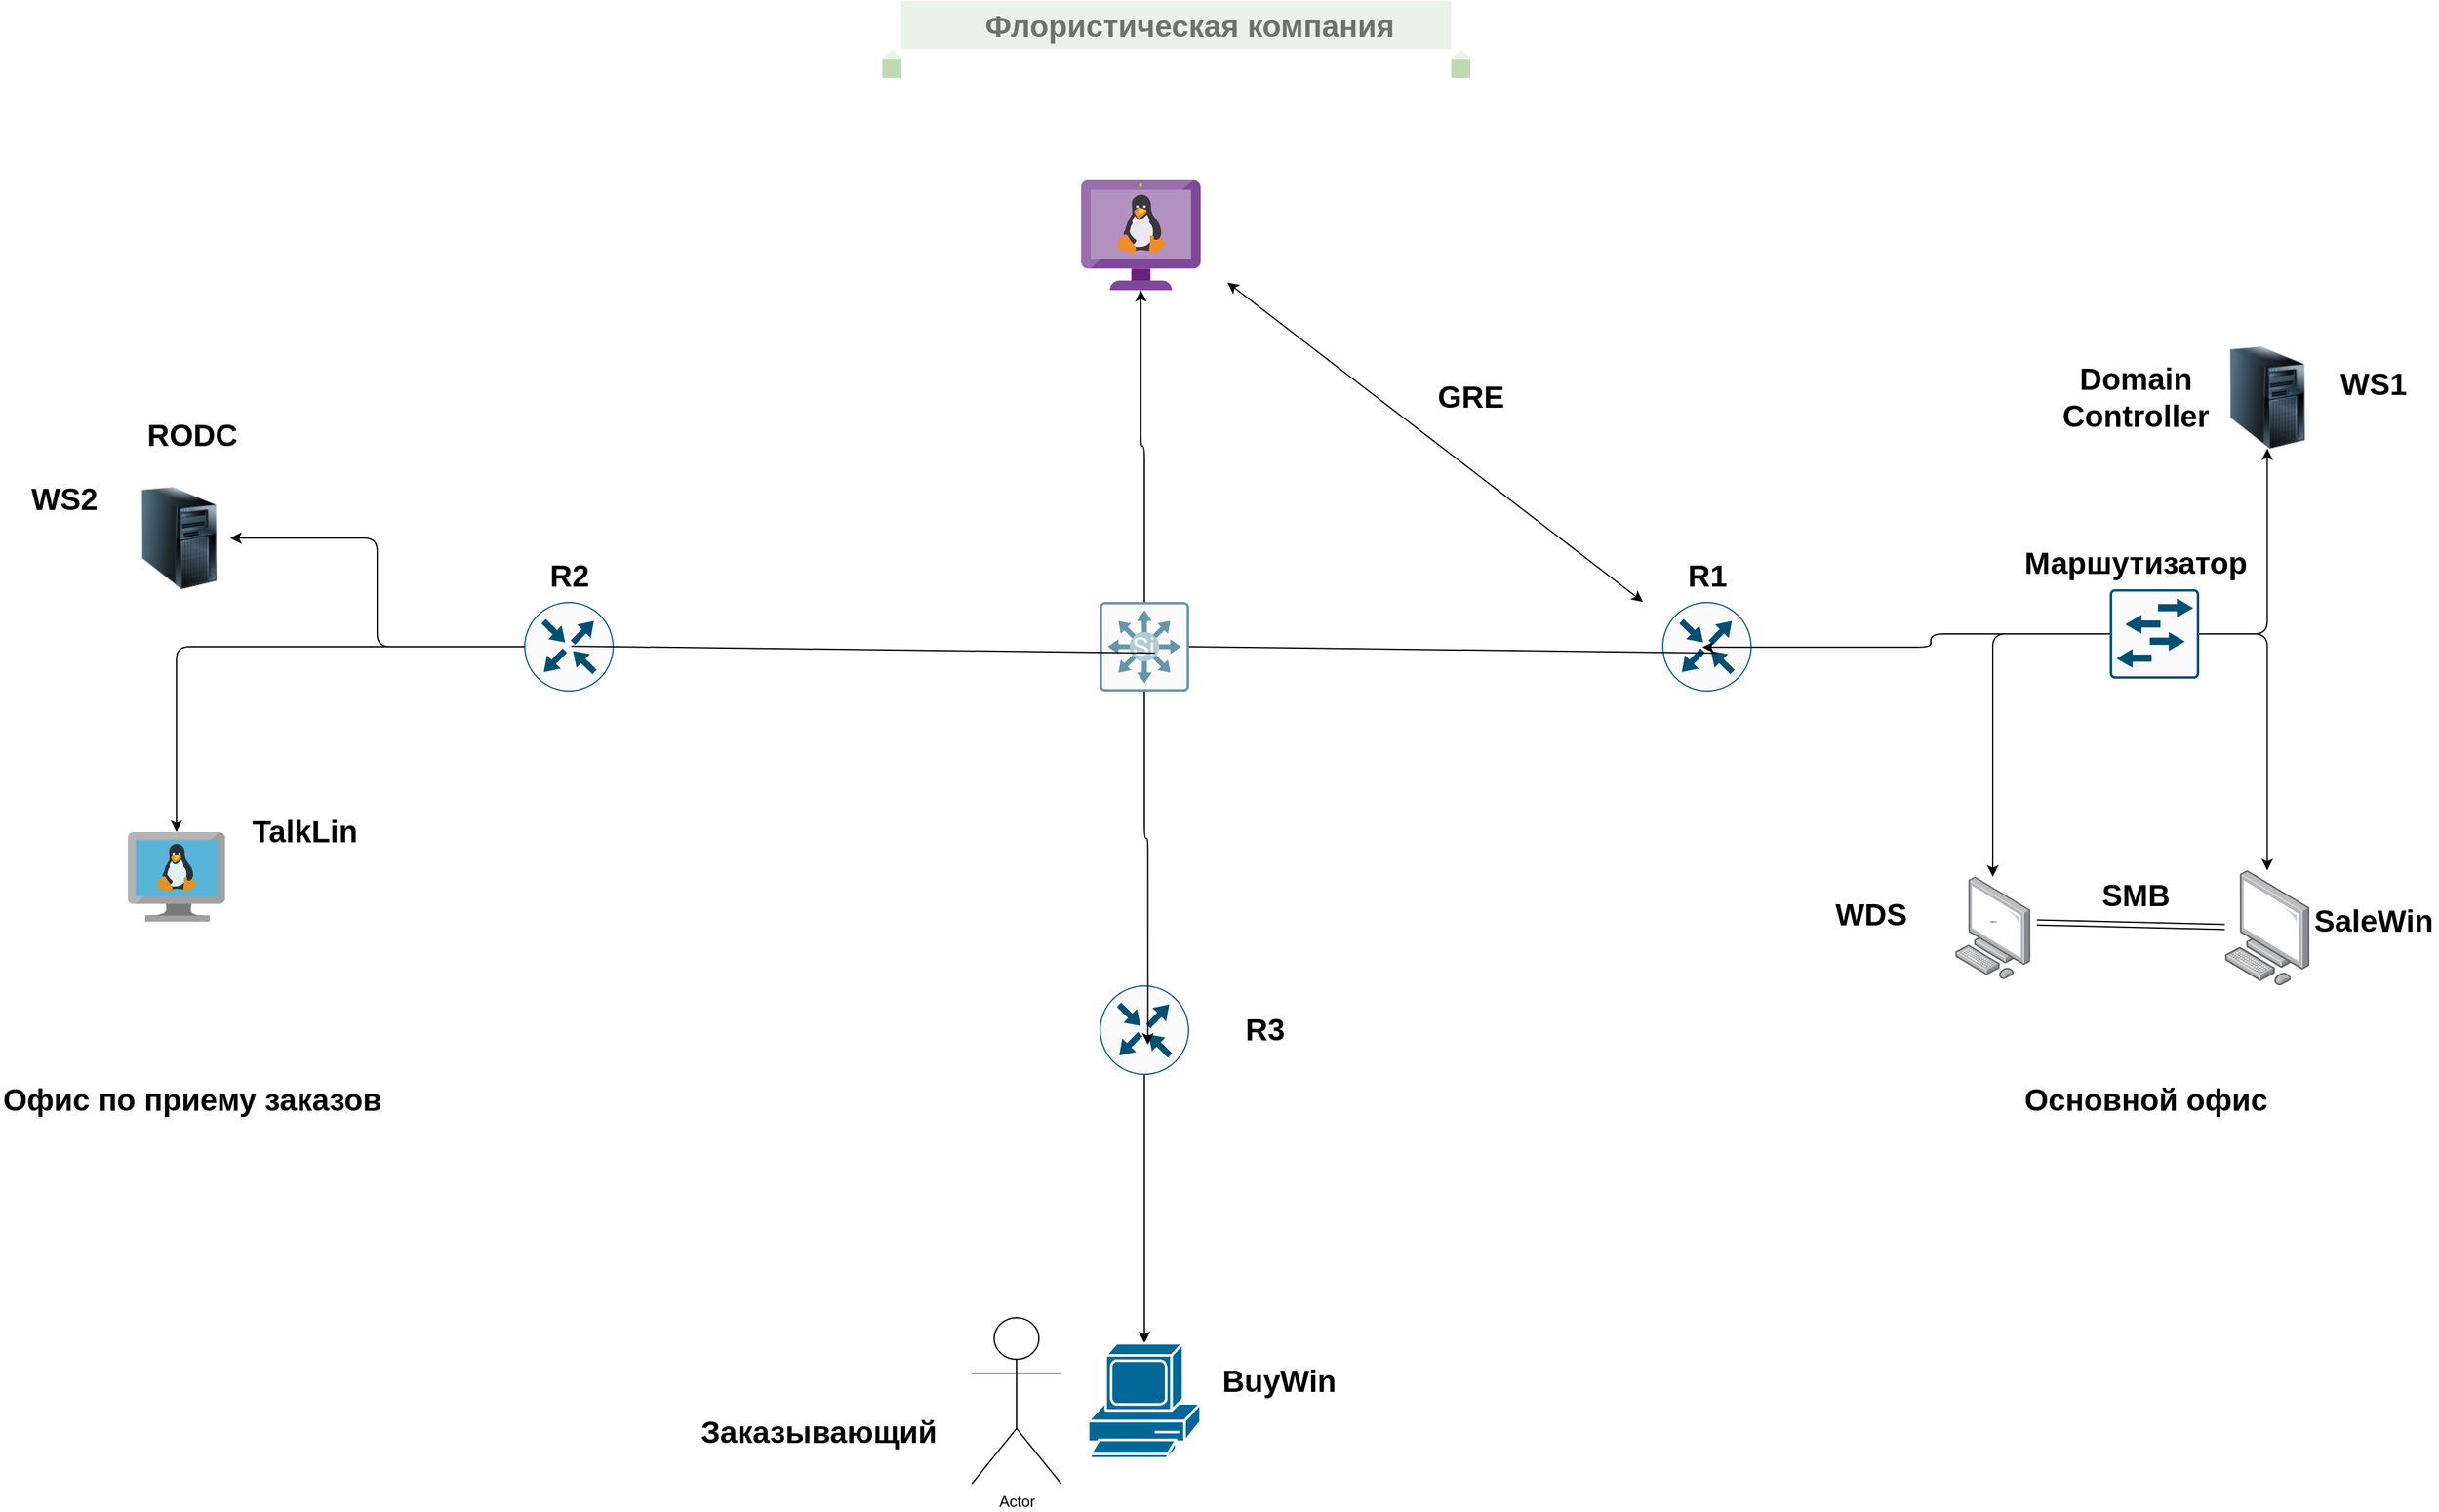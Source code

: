 <mxfile version="16.2.2" type="github">
  <diagram id="sibpOFg5A9fCZCPq-N_O" name="Page-1">
    <mxGraphModel dx="2844" dy="1562" grid="1" gridSize="20" guides="1" tooltips="1" connect="1" arrows="1" fold="1" page="1" pageScale="1" pageWidth="1920" pageHeight="1200" math="0" shadow="0">
      <root>
        <mxCell id="0" />
        <mxCell id="1" parent="0" />
        <mxCell id="qW97mtMqP5ZZPKN90ejD-1" value="" style="sketch=0;points=[[0.5,0,0],[1,0.5,0],[0.5,1,0],[0,0.5,0],[0.145,0.145,0],[0.856,0.145,0],[0.855,0.856,0],[0.145,0.855,0]];verticalLabelPosition=bottom;html=1;verticalAlign=top;aspect=fixed;align=center;pointerEvents=1;shape=mxgraph.cisco19.rect;prIcon=router;fillColor=#FAFAFA;strokeColor=#005073;rounded=0;" vertex="1" parent="1">
          <mxGeometry x="1307" y="470" width="70" height="70" as="geometry" />
        </mxCell>
        <mxCell id="qW97mtMqP5ZZPKN90ejD-40" style="edgeStyle=orthogonalEdgeStyle;curved=0;rounded=1;sketch=0;orthogonalLoop=1;jettySize=auto;html=1;entryX=1;entryY=0.5;entryDx=0;entryDy=0;" edge="1" parent="1" source="qW97mtMqP5ZZPKN90ejD-2" target="qW97mtMqP5ZZPKN90ejD-15">
          <mxGeometry relative="1" as="geometry" />
        </mxCell>
        <mxCell id="qW97mtMqP5ZZPKN90ejD-41" style="edgeStyle=orthogonalEdgeStyle;curved=0;rounded=1;sketch=0;orthogonalLoop=1;jettySize=auto;html=1;" edge="1" parent="1" source="qW97mtMqP5ZZPKN90ejD-2" target="qW97mtMqP5ZZPKN90ejD-22">
          <mxGeometry relative="1" as="geometry" />
        </mxCell>
        <mxCell id="qW97mtMqP5ZZPKN90ejD-2" value="" style="sketch=0;points=[[0.5,0,0],[1,0.5,0],[0.5,1,0],[0,0.5,0],[0.145,0.145,0],[0.856,0.145,0],[0.855,0.856,0],[0.145,0.855,0]];verticalLabelPosition=bottom;html=1;verticalAlign=top;aspect=fixed;align=center;pointerEvents=1;shape=mxgraph.cisco19.rect;prIcon=router;fillColor=#FAFAFA;strokeColor=#005073;rounded=0;" vertex="1" parent="1">
          <mxGeometry x="417" y="470" width="70" height="70" as="geometry" />
        </mxCell>
        <mxCell id="qW97mtMqP5ZZPKN90ejD-44" style="edgeStyle=orthogonalEdgeStyle;curved=0;rounded=1;sketch=0;orthogonalLoop=1;jettySize=auto;html=1;" edge="1" parent="1" source="qW97mtMqP5ZZPKN90ejD-4" target="qW97mtMqP5ZZPKN90ejD-43">
          <mxGeometry relative="1" as="geometry" />
        </mxCell>
        <mxCell id="qW97mtMqP5ZZPKN90ejD-4" value="" style="sketch=0;points=[[0.5,0,0],[1,0.5,0],[0.5,1,0],[0,0.5,0],[0.145,0.145,0],[0.856,0.145,0],[0.855,0.856,0],[0.145,0.855,0]];verticalLabelPosition=bottom;html=1;verticalAlign=top;aspect=fixed;align=center;pointerEvents=1;shape=mxgraph.cisco19.rect;prIcon=router;fillColor=#FAFAFA;strokeColor=#005073;rounded=0;" vertex="1" parent="1">
          <mxGeometry x="867" y="770" width="70" height="70" as="geometry" />
        </mxCell>
        <mxCell id="qW97mtMqP5ZZPKN90ejD-14" value="" style="image;html=1;image=img/lib/clip_art/computers/Server_Tower_128x128.png;rounded=0;sketch=0;" vertex="1" parent="1">
          <mxGeometry x="1735.2" y="270" width="90" height="80" as="geometry" />
        </mxCell>
        <mxCell id="qW97mtMqP5ZZPKN90ejD-15" value="" style="image;html=1;image=img/lib/clip_art/computers/Server_Tower_128x128.png;rounded=0;sketch=0;" vertex="1" parent="1">
          <mxGeometry x="107" y="380" width="80" height="80" as="geometry" />
        </mxCell>
        <mxCell id="qW97mtMqP5ZZPKN90ejD-16" value="" style="points=[];aspect=fixed;html=1;align=center;shadow=0;dashed=0;image;image=img/lib/allied_telesis/computer_and_terminals/Personal_Computer.svg;rounded=0;sketch=0;" vertex="1" parent="1">
          <mxGeometry x="1747" y="680" width="66.41" height="90" as="geometry" />
        </mxCell>
        <mxCell id="qW97mtMqP5ZZPKN90ejD-18" value="" style="endArrow=none;html=1;rounded=1;sketch=0;curved=0;entryX=0.617;entryY=0.571;entryDx=0;entryDy=0;entryPerimeter=0;exitX=0.526;exitY=0.494;exitDx=0;exitDy=0;exitPerimeter=0;startArrow=none;" edge="1" parent="1" source="qW97mtMqP5ZZPKN90ejD-76" target="qW97mtMqP5ZZPKN90ejD-1">
          <mxGeometry width="50" height="50" relative="1" as="geometry">
            <mxPoint x="907" y="580" as="sourcePoint" />
            <mxPoint x="957" y="530" as="targetPoint" />
          </mxGeometry>
        </mxCell>
        <mxCell id="qW97mtMqP5ZZPKN90ejD-19" value="" style="points=[];aspect=fixed;html=1;align=center;shadow=0;dashed=0;image;image=img/lib/allied_telesis/computer_and_terminals/Personal_Computer.svg;rounded=0;sketch=0;" vertex="1" parent="1">
          <mxGeometry x="1536.03" y="685" width="59.03" height="80" as="geometry" />
        </mxCell>
        <mxCell id="qW97mtMqP5ZZPKN90ejD-22" value="" style="sketch=0;aspect=fixed;html=1;points=[];align=center;image;fontSize=12;image=img/lib/mscae/VM_Linux.svg;rounded=0;" vertex="1" parent="1">
          <mxGeometry x="107" y="650" width="76.09" height="70" as="geometry" />
        </mxCell>
        <mxCell id="qW97mtMqP5ZZPKN90ejD-33" style="edgeStyle=orthogonalEdgeStyle;curved=0;rounded=1;sketch=0;orthogonalLoop=1;jettySize=auto;html=1;entryX=0.448;entryY=0.506;entryDx=0;entryDy=0;entryPerimeter=0;" edge="1" parent="1" source="qW97mtMqP5ZZPKN90ejD-23" target="qW97mtMqP5ZZPKN90ejD-1">
          <mxGeometry relative="1" as="geometry" />
        </mxCell>
        <mxCell id="qW97mtMqP5ZZPKN90ejD-34" style="edgeStyle=orthogonalEdgeStyle;curved=0;rounded=1;sketch=0;orthogonalLoop=1;jettySize=auto;html=1;" edge="1" parent="1" source="qW97mtMqP5ZZPKN90ejD-23" target="qW97mtMqP5ZZPKN90ejD-14">
          <mxGeometry relative="1" as="geometry" />
        </mxCell>
        <mxCell id="qW97mtMqP5ZZPKN90ejD-37" style="edgeStyle=orthogonalEdgeStyle;curved=0;rounded=1;sketch=0;orthogonalLoop=1;jettySize=auto;html=1;" edge="1" parent="1" source="qW97mtMqP5ZZPKN90ejD-23" target="qW97mtMqP5ZZPKN90ejD-16">
          <mxGeometry relative="1" as="geometry" />
        </mxCell>
        <mxCell id="qW97mtMqP5ZZPKN90ejD-39" style="edgeStyle=orthogonalEdgeStyle;curved=0;rounded=1;sketch=0;orthogonalLoop=1;jettySize=auto;html=1;" edge="1" parent="1" source="qW97mtMqP5ZZPKN90ejD-23" target="qW97mtMqP5ZZPKN90ejD-19">
          <mxGeometry relative="1" as="geometry" />
        </mxCell>
        <mxCell id="qW97mtMqP5ZZPKN90ejD-23" value="" style="sketch=0;points=[[0.015,0.015,0],[0.985,0.015,0],[0.985,0.985,0],[0.015,0.985,0],[0.25,0,0],[0.5,0,0],[0.75,0,0],[1,0.25,0],[1,0.5,0],[1,0.75,0],[0.75,1,0],[0.5,1,0],[0.25,1,0],[0,0.75,0],[0,0.5,0],[0,0.25,0]];verticalLabelPosition=bottom;html=1;verticalAlign=top;aspect=fixed;align=center;pointerEvents=1;shape=mxgraph.cisco19.rect;prIcon=l2_switch;fillColor=#FAFAFA;strokeColor=#005073;rounded=0;" vertex="1" parent="1">
          <mxGeometry x="1657" y="460" width="70" height="70" as="geometry" />
        </mxCell>
        <mxCell id="qW97mtMqP5ZZPKN90ejD-43" value="" style="shape=mxgraph.cisco.computers_and_peripherals.pc;html=1;pointerEvents=1;dashed=0;fillColor=#036897;strokeColor=#ffffff;strokeWidth=2;verticalLabelPosition=bottom;verticalAlign=top;align=center;outlineConnect=0;rounded=0;sketch=0;" vertex="1" parent="1">
          <mxGeometry x="858" y="1050" width="88" height="90" as="geometry" />
        </mxCell>
        <mxCell id="qW97mtMqP5ZZPKN90ejD-46" value="Основной офис" style="text;strokeColor=none;fillColor=none;html=1;fontSize=24;fontStyle=1;verticalAlign=middle;align=center;rounded=0;sketch=0;" vertex="1" parent="1">
          <mxGeometry x="1635.2" y="840" width="100" height="40" as="geometry" />
        </mxCell>
        <mxCell id="qW97mtMqP5ZZPKN90ejD-47" value="Офис по приему заказов" style="text;strokeColor=none;fillColor=none;html=1;fontSize=24;fontStyle=1;verticalAlign=middle;align=center;rounded=0;sketch=0;" vertex="1" parent="1">
          <mxGeometry x="107" y="840" width="100" height="40" as="geometry" />
        </mxCell>
        <mxCell id="qW97mtMqP5ZZPKN90ejD-48" value="Заказывающий" style="text;strokeColor=none;fillColor=none;html=1;fontSize=24;fontStyle=1;verticalAlign=middle;align=center;rounded=0;sketch=0;" vertex="1" parent="1">
          <mxGeometry x="597" y="1100" width="100" height="40" as="geometry" />
        </mxCell>
        <mxCell id="qW97mtMqP5ZZPKN90ejD-49" value="Actor" style="shape=umlActor;verticalLabelPosition=bottom;verticalAlign=top;html=1;outlineConnect=0;rounded=0;sketch=0;" vertex="1" parent="1">
          <mxGeometry x="767" y="1030" width="70" height="130" as="geometry" />
        </mxCell>
        <mxCell id="qW97mtMqP5ZZPKN90ejD-51" value="Флористическая компания" style="text;strokeColor=none;fillColor=none;html=1;fontSize=24;fontStyle=1;verticalAlign=middle;align=center;rounded=0;sketch=0;" vertex="1" parent="1">
          <mxGeometry x="887" width="100" height="40" as="geometry" />
        </mxCell>
        <mxCell id="qW97mtMqP5ZZPKN90ejD-53" value="" style="verticalLabelPosition=bottom;verticalAlign=top;html=1;shadow=0;dashed=0;strokeWidth=1;shape=mxgraph.android.textSelHandles;fillColor=#d5e8d4;strokeColor=#82b366;rounded=0;sketch=0;fontSize=40;" vertex="1" parent="1">
          <mxGeometry x="697" width="460" height="60" as="geometry" />
        </mxCell>
        <mxCell id="qW97mtMqP5ZZPKN90ejD-57" value="WDS" style="text;html=1;align=center;verticalAlign=middle;whiteSpace=wrap;rounded=0;sketch=0;fontSize=2;strokeWidth=21;perimeterSpacing=4;" vertex="1" parent="1">
          <mxGeometry x="1536.03" y="705" width="60" height="30" as="geometry" />
        </mxCell>
        <mxCell id="qW97mtMqP5ZZPKN90ejD-61" value="WDS" style="text;strokeColor=none;fillColor=none;html=1;fontSize=24;fontStyle=1;verticalAlign=middle;align=center;rounded=0;sketch=0;" vertex="1" parent="1">
          <mxGeometry x="1420" y="695" width="100" height="40" as="geometry" />
        </mxCell>
        <mxCell id="qW97mtMqP5ZZPKN90ejD-62" value="Domain&lt;br&gt;Controller" style="text;strokeColor=none;fillColor=none;html=1;fontSize=24;fontStyle=1;verticalAlign=middle;align=center;rounded=0;sketch=0;" vertex="1" parent="1">
          <mxGeometry x="1627" y="290" width="100" height="40" as="geometry" />
        </mxCell>
        <mxCell id="qW97mtMqP5ZZPKN90ejD-64" value="RODC" style="text;strokeColor=none;fillColor=none;html=1;fontSize=24;fontStyle=1;verticalAlign=middle;align=center;rounded=0;sketch=0;" vertex="1" parent="1">
          <mxGeometry x="107" y="320" width="100" height="40" as="geometry" />
        </mxCell>
        <mxCell id="qW97mtMqP5ZZPKN90ejD-65" value="R1" style="text;strokeColor=none;fillColor=none;html=1;fontSize=24;fontStyle=1;verticalAlign=middle;align=center;rounded=0;sketch=0;" vertex="1" parent="1">
          <mxGeometry x="1292" y="430" width="100" height="40" as="geometry" />
        </mxCell>
        <mxCell id="qW97mtMqP5ZZPKN90ejD-66" value="R2" style="text;strokeColor=none;fillColor=none;html=1;fontSize=24;fontStyle=1;verticalAlign=middle;align=center;rounded=0;sketch=0;" vertex="1" parent="1">
          <mxGeometry x="402" y="430" width="100" height="40" as="geometry" />
        </mxCell>
        <mxCell id="qW97mtMqP5ZZPKN90ejD-67" value="R3" style="text;strokeColor=none;fillColor=none;html=1;fontSize=24;fontStyle=1;verticalAlign=middle;align=center;rounded=0;sketch=0;" vertex="1" parent="1">
          <mxGeometry x="946" y="785" width="100" height="40" as="geometry" />
        </mxCell>
        <mxCell id="qW97mtMqP5ZZPKN90ejD-68" value="WS1" style="text;strokeColor=none;fillColor=none;html=1;fontSize=24;fontStyle=1;verticalAlign=middle;align=center;rounded=0;sketch=0;" vertex="1" parent="1">
          <mxGeometry x="1813.41" y="280" width="100" height="40" as="geometry" />
        </mxCell>
        <mxCell id="qW97mtMqP5ZZPKN90ejD-69" value="WS2" style="text;strokeColor=none;fillColor=none;html=1;fontSize=24;fontStyle=1;verticalAlign=middle;align=center;rounded=0;sketch=0;" vertex="1" parent="1">
          <mxGeometry x="7" y="370" width="100" height="40" as="geometry" />
        </mxCell>
        <mxCell id="qW97mtMqP5ZZPKN90ejD-70" value="BuyWin" style="text;strokeColor=none;fillColor=none;html=1;fontSize=24;fontStyle=1;verticalAlign=middle;align=center;rounded=0;sketch=0;" vertex="1" parent="1">
          <mxGeometry x="957" y="1060" width="100" height="40" as="geometry" />
        </mxCell>
        <mxCell id="qW97mtMqP5ZZPKN90ejD-72" value="SaleWin" style="text;strokeColor=none;fillColor=none;html=1;fontSize=24;fontStyle=1;verticalAlign=middle;align=center;rounded=0;sketch=0;" vertex="1" parent="1">
          <mxGeometry x="1813.41" y="700" width="100" height="40" as="geometry" />
        </mxCell>
        <mxCell id="qW97mtMqP5ZZPKN90ejD-73" value="Маршутизатор" style="text;strokeColor=none;fillColor=none;html=1;fontSize=24;fontStyle=1;verticalAlign=middle;align=center;rounded=0;sketch=0;" vertex="1" parent="1">
          <mxGeometry x="1627" y="420" width="100" height="40" as="geometry" />
        </mxCell>
        <mxCell id="qW97mtMqP5ZZPKN90ejD-75" value="TalkLin" style="text;strokeColor=none;fillColor=none;html=1;fontSize=24;fontStyle=1;verticalAlign=middle;align=center;rounded=0;sketch=0;" vertex="1" parent="1">
          <mxGeometry x="195.04" y="630" width="100" height="40" as="geometry" />
        </mxCell>
        <mxCell id="qW97mtMqP5ZZPKN90ejD-79" style="edgeStyle=orthogonalEdgeStyle;curved=0;rounded=1;sketch=0;orthogonalLoop=1;jettySize=auto;html=1;entryX=0.539;entryY=0.662;entryDx=0;entryDy=0;entryPerimeter=0;fontSize=20;" edge="1" parent="1" source="qW97mtMqP5ZZPKN90ejD-76" target="qW97mtMqP5ZZPKN90ejD-4">
          <mxGeometry relative="1" as="geometry" />
        </mxCell>
        <mxCell id="qW97mtMqP5ZZPKN90ejD-81" style="edgeStyle=orthogonalEdgeStyle;curved=0;rounded=1;sketch=0;orthogonalLoop=1;jettySize=auto;html=1;fontSize=20;" edge="1" parent="1" source="qW97mtMqP5ZZPKN90ejD-76" target="qW97mtMqP5ZZPKN90ejD-80">
          <mxGeometry relative="1" as="geometry" />
        </mxCell>
        <mxCell id="qW97mtMqP5ZZPKN90ejD-76" value="" style="sketch=0;points=[[0.015,0.015,0],[0.985,0.015,0],[0.985,0.985,0],[0.015,0.985,0],[0.25,0,0],[0.5,0,0],[0.75,0,0],[1,0.25,0],[1,0.5,0],[1,0.75,0],[0.75,1,0],[0.5,1,0],[0.25,1,0],[0,0.75,0],[0,0.5,0],[0,0.25,0]];verticalLabelPosition=bottom;html=1;verticalAlign=top;aspect=fixed;align=center;pointerEvents=1;shape=mxgraph.cisco19.rect;prIcon=secure_catalyst_switch_subdued2;fillColor=#FAFAFA;strokeColor=#6696AB;rounded=0;fontSize=20;" vertex="1" parent="1">
          <mxGeometry x="867" y="470" width="70" height="70" as="geometry" />
        </mxCell>
        <mxCell id="qW97mtMqP5ZZPKN90ejD-77" value="" style="endArrow=none;html=1;rounded=1;sketch=0;curved=0;entryX=0.617;entryY=0.571;entryDx=0;entryDy=0;entryPerimeter=0;exitX=0.526;exitY=0.494;exitDx=0;exitDy=0;exitPerimeter=0;" edge="1" parent="1" source="qW97mtMqP5ZZPKN90ejD-2" target="qW97mtMqP5ZZPKN90ejD-76">
          <mxGeometry width="50" height="50" relative="1" as="geometry">
            <mxPoint x="453.82" y="504.58" as="sourcePoint" />
            <mxPoint x="1350.19" y="509.97" as="targetPoint" />
          </mxGeometry>
        </mxCell>
        <mxCell id="qW97mtMqP5ZZPKN90ejD-80" value="" style="sketch=0;aspect=fixed;html=1;points=[];align=center;image;fontSize=12;image=img/lib/mscae/VM_Linux_Non_Azure.svg;rounded=0;strokeWidth=21;" vertex="1" parent="1">
          <mxGeometry x="852.52" y="140" width="93.48" height="86" as="geometry" />
        </mxCell>
        <mxCell id="qW97mtMqP5ZZPKN90ejD-84" value="" style="endArrow=classic;startArrow=classic;html=1;rounded=1;sketch=0;fontSize=20;curved=0;exitX=0;exitY=1;exitDx=0;exitDy=0;" edge="1" parent="1" source="qW97mtMqP5ZZPKN90ejD-65">
          <mxGeometry width="50" height="50" relative="1" as="geometry">
            <mxPoint x="1027" y="630" as="sourcePoint" />
            <mxPoint x="967" y="220" as="targetPoint" />
          </mxGeometry>
        </mxCell>
        <mxCell id="qW97mtMqP5ZZPKN90ejD-85" value="GRE" style="text;strokeColor=none;fillColor=none;html=1;fontSize=24;fontStyle=1;verticalAlign=middle;align=center;rounded=0;sketch=0;" vertex="1" parent="1">
          <mxGeometry x="1107" y="290" width="100" height="40" as="geometry" />
        </mxCell>
        <mxCell id="qW97mtMqP5ZZPKN90ejD-86" value="" style="shape=link;html=1;rounded=1;sketch=0;fontSize=20;curved=0;" edge="1" parent="1" source="qW97mtMqP5ZZPKN90ejD-57" target="qW97mtMqP5ZZPKN90ejD-16">
          <mxGeometry width="100" relative="1" as="geometry">
            <mxPoint x="987" y="600" as="sourcePoint" />
            <mxPoint x="1087" y="600" as="targetPoint" />
          </mxGeometry>
        </mxCell>
        <mxCell id="qW97mtMqP5ZZPKN90ejD-87" value="SMB" style="text;strokeColor=none;fillColor=none;html=1;fontSize=24;fontStyle=1;verticalAlign=middle;align=center;rounded=0;sketch=0;" vertex="1" parent="1">
          <mxGeometry x="1627" y="680" width="100" height="40" as="geometry" />
        </mxCell>
      </root>
    </mxGraphModel>
  </diagram>
</mxfile>
